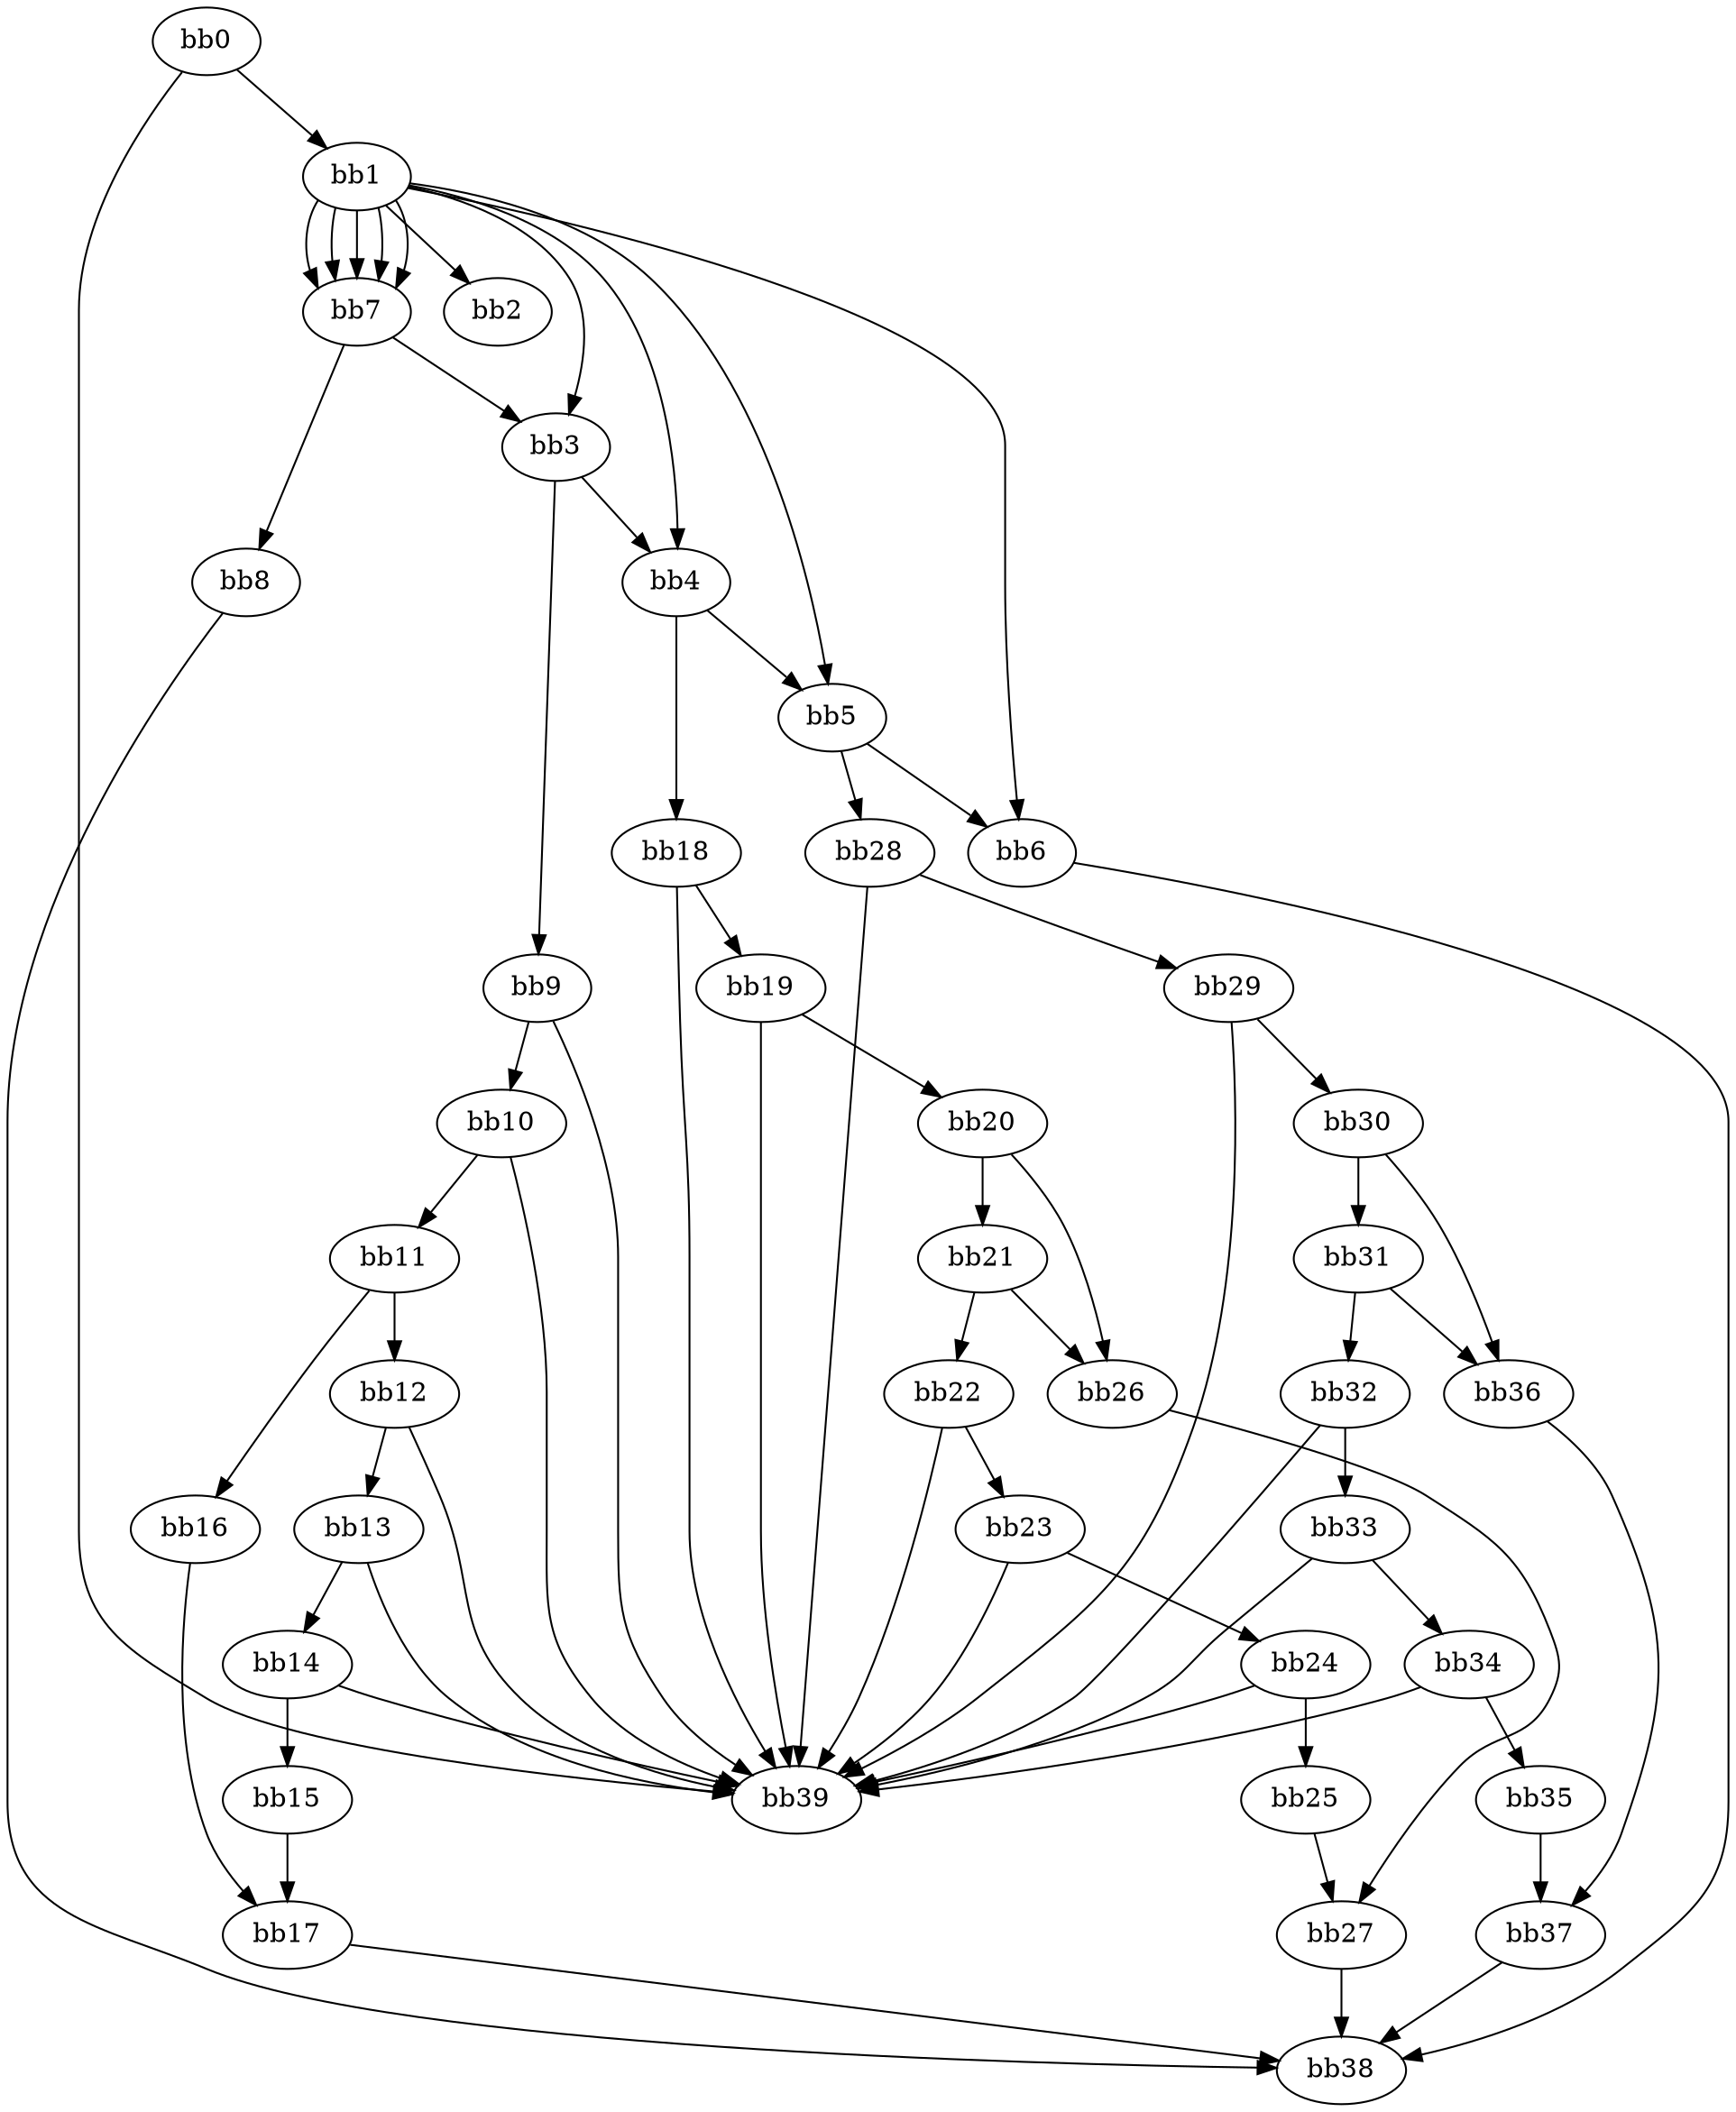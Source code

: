 digraph {
    0 [ label = "bb0\l" ]
    1 [ label = "bb1\l" ]
    2 [ label = "bb2\l" ]
    3 [ label = "bb3\l" ]
    4 [ label = "bb4\l" ]
    5 [ label = "bb5\l" ]
    6 [ label = "bb6\l" ]
    7 [ label = "bb7\l" ]
    8 [ label = "bb8\l" ]
    9 [ label = "bb9\l" ]
    10 [ label = "bb10\l" ]
    11 [ label = "bb11\l" ]
    12 [ label = "bb12\l" ]
    13 [ label = "bb13\l" ]
    14 [ label = "bb14\l" ]
    15 [ label = "bb15\l" ]
    16 [ label = "bb16\l" ]
    17 [ label = "bb17\l" ]
    18 [ label = "bb18\l" ]
    19 [ label = "bb19\l" ]
    20 [ label = "bb20\l" ]
    21 [ label = "bb21\l" ]
    22 [ label = "bb22\l" ]
    23 [ label = "bb23\l" ]
    24 [ label = "bb24\l" ]
    25 [ label = "bb25\l" ]
    26 [ label = "bb26\l" ]
    27 [ label = "bb27\l" ]
    28 [ label = "bb28\l" ]
    29 [ label = "bb29\l" ]
    30 [ label = "bb30\l" ]
    31 [ label = "bb31\l" ]
    32 [ label = "bb32\l" ]
    33 [ label = "bb33\l" ]
    34 [ label = "bb34\l" ]
    35 [ label = "bb35\l" ]
    36 [ label = "bb36\l" ]
    37 [ label = "bb37\l" ]
    38 [ label = "bb38\l" ]
    39 [ label = "bb39\l" ]
    0 -> 1 [ ]
    0 -> 39 [ ]
    1 -> 2 [ ]
    1 -> 3 [ ]
    1 -> 4 [ ]
    1 -> 5 [ ]
    1 -> 6 [ ]
    1 -> 7 [ ]
    1 -> 7 [ ]
    1 -> 7 [ ]
    1 -> 7 [ ]
    1 -> 7 [ ]
    3 -> 4 [ ]
    3 -> 9 [ ]
    4 -> 5 [ ]
    4 -> 18 [ ]
    5 -> 6 [ ]
    5 -> 28 [ ]
    6 -> 38 [ ]
    7 -> 3 [ ]
    7 -> 8 [ ]
    8 -> 38 [ ]
    9 -> 10 [ ]
    9 -> 39 [ ]
    10 -> 11 [ ]
    10 -> 39 [ ]
    11 -> 12 [ ]
    11 -> 16 [ ]
    12 -> 13 [ ]
    12 -> 39 [ ]
    13 -> 14 [ ]
    13 -> 39 [ ]
    14 -> 15 [ ]
    14 -> 39 [ ]
    15 -> 17 [ ]
    16 -> 17 [ ]
    17 -> 38 [ ]
    18 -> 19 [ ]
    18 -> 39 [ ]
    19 -> 20 [ ]
    19 -> 39 [ ]
    20 -> 21 [ ]
    20 -> 26 [ ]
    21 -> 22 [ ]
    21 -> 26 [ ]
    22 -> 23 [ ]
    22 -> 39 [ ]
    23 -> 24 [ ]
    23 -> 39 [ ]
    24 -> 25 [ ]
    24 -> 39 [ ]
    25 -> 27 [ ]
    26 -> 27 [ ]
    27 -> 38 [ ]
    28 -> 29 [ ]
    28 -> 39 [ ]
    29 -> 30 [ ]
    29 -> 39 [ ]
    30 -> 31 [ ]
    30 -> 36 [ ]
    31 -> 32 [ ]
    31 -> 36 [ ]
    32 -> 33 [ ]
    32 -> 39 [ ]
    33 -> 34 [ ]
    33 -> 39 [ ]
    34 -> 35 [ ]
    34 -> 39 [ ]
    35 -> 37 [ ]
    36 -> 37 [ ]
    37 -> 38 [ ]
}

